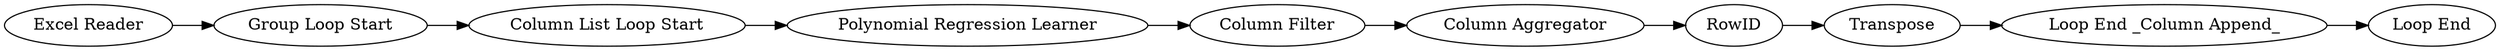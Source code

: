 digraph {
	24 -> 22
	568 -> 569
	10 -> 566
	22 -> 568
	565 -> 11
	567 -> 24
	564 -> 10
	566 -> 567
	11 -> 564
	24 [label=RowID]
	564 [label="Column List Loop Start"]
	22 [label=Transpose]
	565 [label="Excel Reader"]
	11 [label="Group Loop Start"]
	567 [label="Column Aggregator"]
	566 [label="Column Filter"]
	569 [label="Loop End"]
	10 [label="Polynomial Regression Learner"]
	568 [label="Loop End _Column Append_"]
	rankdir=LR
}
